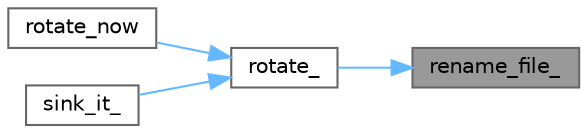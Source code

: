 digraph "rename_file_"
{
 // LATEX_PDF_SIZE
  bgcolor="transparent";
  edge [fontname=Helvetica,fontsize=10,labelfontname=Helvetica,labelfontsize=10];
  node [fontname=Helvetica,fontsize=10,shape=box,height=0.2,width=0.4];
  rankdir="RL";
  Node1 [id="Node000001",label="rename_file_",height=0.2,width=0.4,color="gray40", fillcolor="grey60", style="filled", fontcolor="black",tooltip=" "];
  Node1 -> Node2 [id="edge1_Node000001_Node000002",dir="back",color="steelblue1",style="solid",tooltip=" "];
  Node2 [id="Node000002",label="rotate_",height=0.2,width=0.4,color="grey40", fillcolor="white", style="filled",URL="$classspdlog_1_1sinks_1_1rotating__file__sink.html#a5d1a8f6cf62a536e12eefd2721be4d3c",tooltip=" "];
  Node2 -> Node3 [id="edge2_Node000002_Node000003",dir="back",color="steelblue1",style="solid",tooltip=" "];
  Node3 [id="Node000003",label="rotate_now",height=0.2,width=0.4,color="grey40", fillcolor="white", style="filled",URL="$classspdlog_1_1sinks_1_1rotating__file__sink.html#ada62630736b50e328238dac62f04a18c",tooltip=" "];
  Node2 -> Node4 [id="edge3_Node000002_Node000004",dir="back",color="steelblue1",style="solid",tooltip=" "];
  Node4 [id="Node000004",label="sink_it_",height=0.2,width=0.4,color="grey40", fillcolor="white", style="filled",URL="$classspdlog_1_1sinks_1_1rotating__file__sink.html#a5c89008ad5dc78b230a223af56d1d0e5",tooltip=" "];
}

